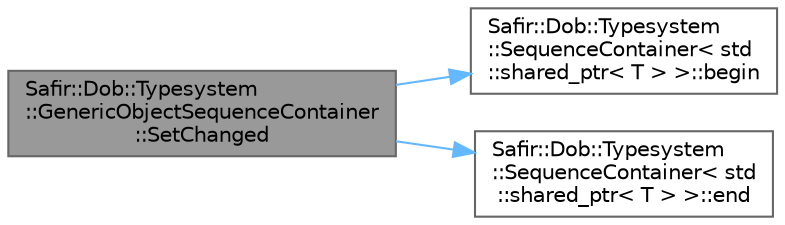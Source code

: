 digraph "Safir::Dob::Typesystem::GenericObjectSequenceContainer::SetChanged"
{
 // LATEX_PDF_SIZE
  bgcolor="transparent";
  edge [fontname=Helvetica,fontsize=10,labelfontname=Helvetica,labelfontsize=10];
  node [fontname=Helvetica,fontsize=10,shape=box,height=0.2,width=0.4];
  rankdir="LR";
  Node1 [label="Safir::Dob::Typesystem\l::GenericObjectSequenceContainer\l::SetChanged",height=0.2,width=0.4,color="gray40", fillcolor="grey60", style="filled", fontcolor="black",tooltip="Set the containers change flag."];
  Node1 -> Node2 [color="steelblue1",style="solid"];
  Node2 [label="Safir::Dob::Typesystem\l::SequenceContainer\< std\l::shared_ptr\< T \> \>::begin",height=0.2,width=0.4,color="grey40", fillcolor="white", style="filled",URL="$a01527.html#a751c954141e0f6cede7a18ed2ac3b6f6",tooltip="Get const_iterator pointing to the first element in the sequence."];
  Node1 -> Node3 [color="steelblue1",style="solid"];
  Node3 [label="Safir::Dob::Typesystem\l::SequenceContainer\< std\l::shared_ptr\< T \> \>::end",height=0.2,width=0.4,color="grey40", fillcolor="white", style="filled",URL="$a01527.html#a3fb1631407f8d25e0d8fce7d37d0ae22",tooltip="Get const_iterator pointing past the last element in the sequence."];
}

